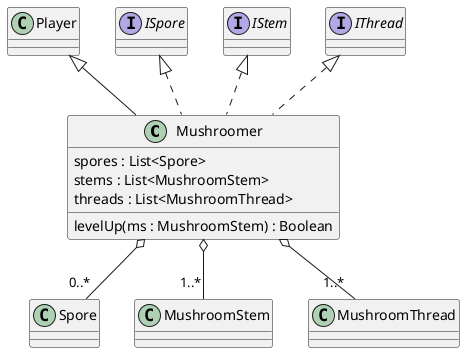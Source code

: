 @startuml mushroomer

Mushroomer o-- "0..*" Spore
Mushroomer o-- "1..*" MushroomStem
Mushroomer o-- "1..*" MushroomThread
class Mushroomer extends Player implements ISpore, IStem, IThread{
    spores : List<Spore>
    stems : List<MushroomStem>
    threads : List<MushroomThread>
    levelUp(ms : MushroomStem) : Boolean
}

@enduml